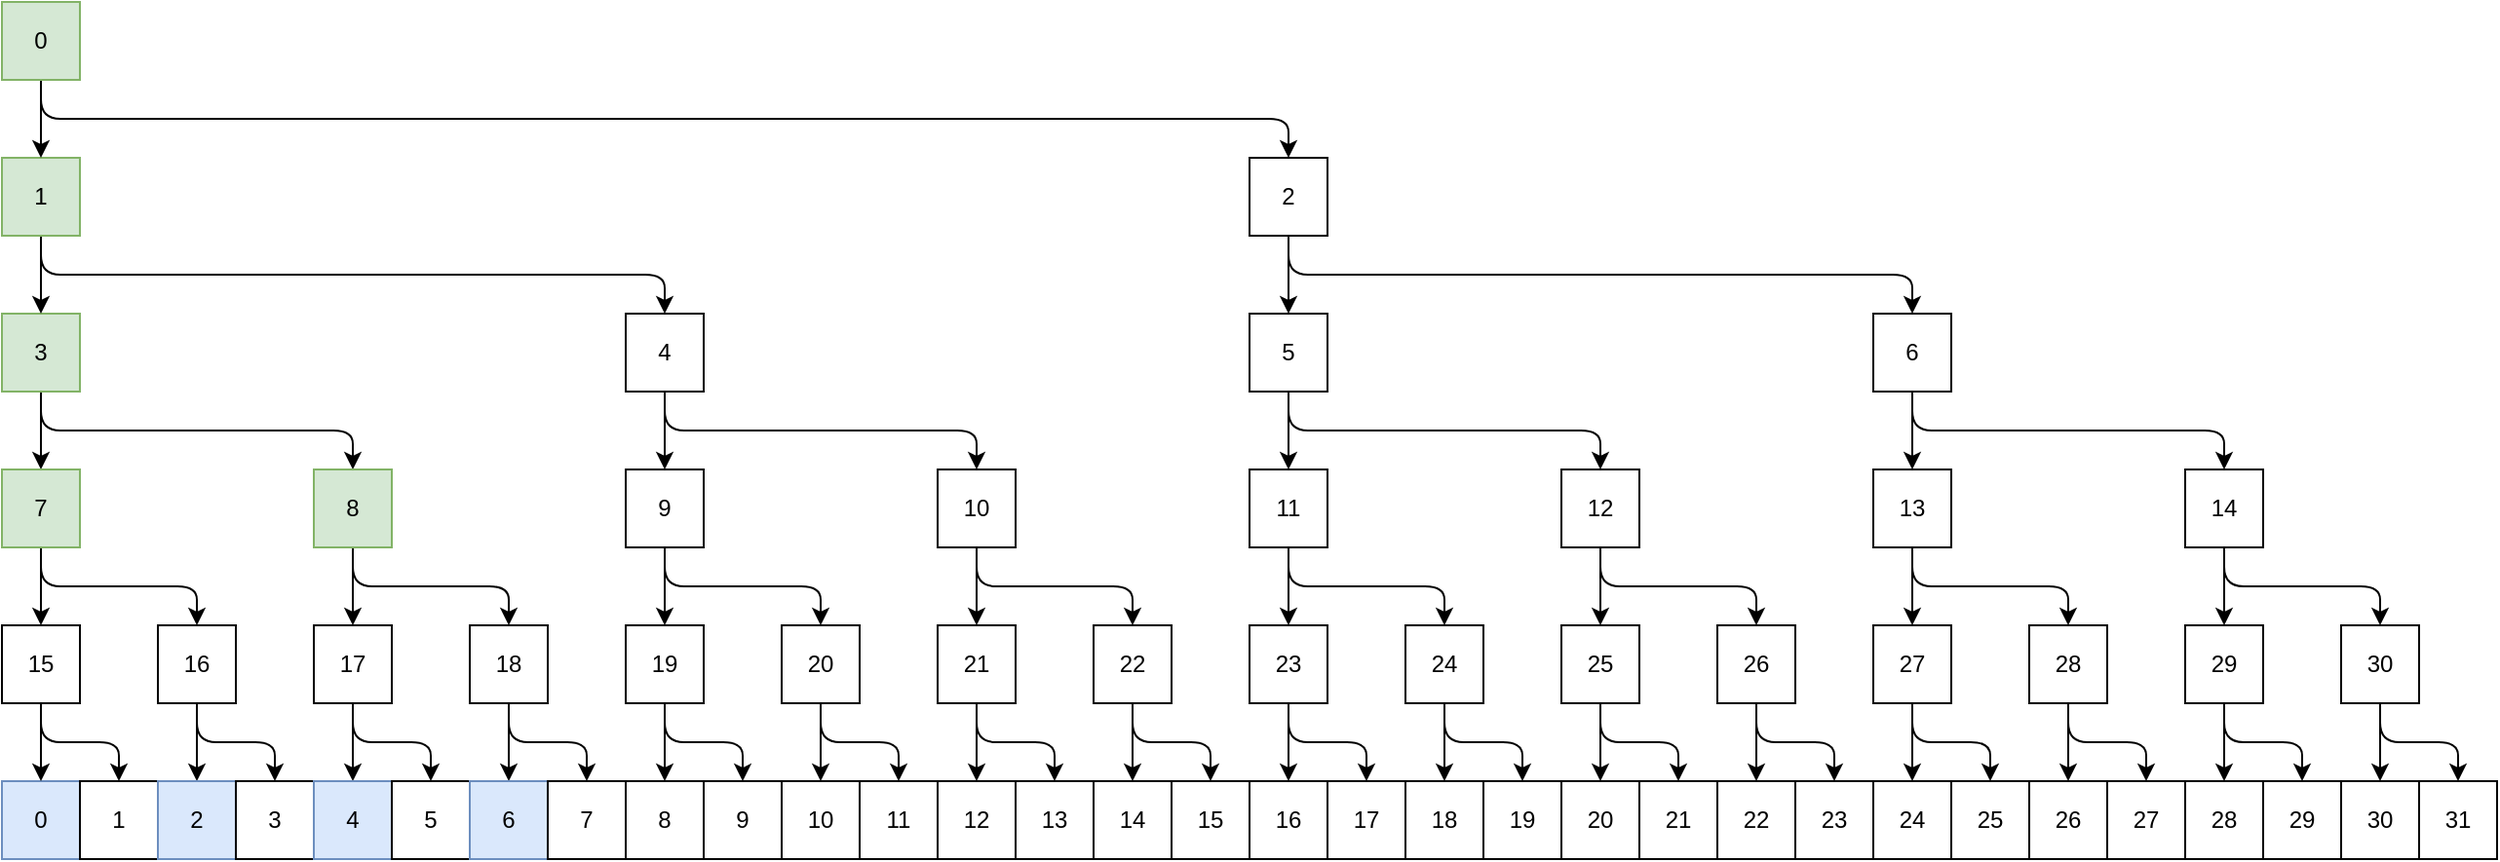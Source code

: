 <mxfile version="14.9.6" type="device"><diagram id="i6BC_aiBgGRACes2kszF" name="Sida-1"><mxGraphModel dx="1185" dy="1185" grid="1" gridSize="10" guides="1" tooltips="1" connect="1" arrows="1" fold="1" page="0" pageScale="1" pageWidth="827" pageHeight="1169" math="0" shadow="0"><root><mxCell id="0"/><mxCell id="1" parent="0"/><mxCell id="l6hgLv1oMtb8_21aFvmE-1" value="" style="rounded=0;whiteSpace=wrap;html=1;" vertex="1" parent="1"><mxGeometry x="360" y="280" width="40" height="40" as="geometry"/></mxCell><mxCell id="l6hgLv1oMtb8_21aFvmE-2" value="9" style="rounded=0;whiteSpace=wrap;html=1;" vertex="1" parent="1"><mxGeometry x="400" y="280" width="40" height="40" as="geometry"/></mxCell><mxCell id="l6hgLv1oMtb8_21aFvmE-3" value="10" style="rounded=0;whiteSpace=wrap;html=1;" vertex="1" parent="1"><mxGeometry x="440" y="280" width="40" height="40" as="geometry"/></mxCell><mxCell id="l6hgLv1oMtb8_21aFvmE-4" value="11" style="rounded=0;whiteSpace=wrap;html=1;" vertex="1" parent="1"><mxGeometry x="480" y="280" width="40" height="40" as="geometry"/></mxCell><mxCell id="l6hgLv1oMtb8_21aFvmE-5" value="12" style="rounded=0;whiteSpace=wrap;html=1;" vertex="1" parent="1"><mxGeometry x="520" y="280" width="40" height="40" as="geometry"/></mxCell><mxCell id="l6hgLv1oMtb8_21aFvmE-6" value="13" style="rounded=0;whiteSpace=wrap;html=1;" vertex="1" parent="1"><mxGeometry x="560" y="280" width="40" height="40" as="geometry"/></mxCell><mxCell id="l6hgLv1oMtb8_21aFvmE-7" value="14" style="rounded=0;whiteSpace=wrap;html=1;" vertex="1" parent="1"><mxGeometry x="600" y="280" width="40" height="40" as="geometry"/></mxCell><mxCell id="l6hgLv1oMtb8_21aFvmE-8" value="15" style="rounded=0;whiteSpace=wrap;html=1;" vertex="1" parent="1"><mxGeometry x="640" y="280" width="40" height="40" as="geometry"/></mxCell><mxCell id="l6hgLv1oMtb8_21aFvmE-26" style="edgeStyle=elbowEdgeStyle;rounded=1;orthogonalLoop=1;jettySize=auto;elbow=vertical;html=1;" edge="1" parent="1" source="l6hgLv1oMtb8_21aFvmE-9" target="l6hgLv1oMtb8_21aFvmE-10"><mxGeometry relative="1" as="geometry"/></mxCell><mxCell id="l6hgLv1oMtb8_21aFvmE-69" style="edgeStyle=elbowEdgeStyle;rounded=1;orthogonalLoop=1;jettySize=auto;elbow=vertical;html=1;" edge="1" parent="1" source="l6hgLv1oMtb8_21aFvmE-9" target="l6hgLv1oMtb8_21aFvmE-11"><mxGeometry relative="1" as="geometry"/></mxCell><mxCell id="l6hgLv1oMtb8_21aFvmE-9" value="4" style="rounded=0;whiteSpace=wrap;html=1;" vertex="1" parent="1"><mxGeometry x="360" y="40" width="40" height="40" as="geometry"/></mxCell><mxCell id="l6hgLv1oMtb8_21aFvmE-24" style="edgeStyle=elbowEdgeStyle;rounded=1;orthogonalLoop=1;jettySize=auto;elbow=vertical;html=1;" edge="1" parent="1" source="l6hgLv1oMtb8_21aFvmE-10" target="l6hgLv1oMtb8_21aFvmE-12"><mxGeometry relative="1" as="geometry"/></mxCell><mxCell id="l6hgLv1oMtb8_21aFvmE-25" style="edgeStyle=elbowEdgeStyle;rounded=1;orthogonalLoop=1;jettySize=auto;elbow=vertical;html=1;" edge="1" parent="1" source="l6hgLv1oMtb8_21aFvmE-10" target="l6hgLv1oMtb8_21aFvmE-13"><mxGeometry relative="1" as="geometry"/></mxCell><mxCell id="l6hgLv1oMtb8_21aFvmE-10" value="9" style="rounded=0;whiteSpace=wrap;html=1;" vertex="1" parent="1"><mxGeometry x="360" y="120" width="40" height="40" as="geometry"/></mxCell><mxCell id="l6hgLv1oMtb8_21aFvmE-20" style="edgeStyle=elbowEdgeStyle;rounded=1;orthogonalLoop=1;jettySize=auto;html=1;elbow=vertical;" edge="1" parent="1" source="l6hgLv1oMtb8_21aFvmE-11" target="l6hgLv1oMtb8_21aFvmE-14"><mxGeometry relative="1" as="geometry"/></mxCell><mxCell id="l6hgLv1oMtb8_21aFvmE-21" style="edgeStyle=elbowEdgeStyle;rounded=1;orthogonalLoop=1;jettySize=auto;html=1;elbow=vertical;" edge="1" parent="1" source="l6hgLv1oMtb8_21aFvmE-11" target="l6hgLv1oMtb8_21aFvmE-15"><mxGeometry relative="1" as="geometry"/></mxCell><mxCell id="l6hgLv1oMtb8_21aFvmE-11" value="10" style="rounded=0;whiteSpace=wrap;html=1;" vertex="1" parent="1"><mxGeometry x="520" y="120" width="40" height="40" as="geometry"/></mxCell><mxCell id="l6hgLv1oMtb8_21aFvmE-27" style="edgeStyle=elbowEdgeStyle;rounded=1;orthogonalLoop=1;jettySize=auto;elbow=vertical;html=1;" edge="1" parent="1" source="l6hgLv1oMtb8_21aFvmE-12" target="l6hgLv1oMtb8_21aFvmE-1"><mxGeometry relative="1" as="geometry"/></mxCell><mxCell id="l6hgLv1oMtb8_21aFvmE-28" style="edgeStyle=elbowEdgeStyle;rounded=1;orthogonalLoop=1;jettySize=auto;elbow=vertical;html=1;" edge="1" parent="1" source="l6hgLv1oMtb8_21aFvmE-12" target="l6hgLv1oMtb8_21aFvmE-2"><mxGeometry relative="1" as="geometry"/></mxCell><mxCell id="l6hgLv1oMtb8_21aFvmE-12" value="19" style="rounded=0;whiteSpace=wrap;html=1;" vertex="1" parent="1"><mxGeometry x="360" y="200" width="40" height="40" as="geometry"/></mxCell><mxCell id="l6hgLv1oMtb8_21aFvmE-22" style="edgeStyle=elbowEdgeStyle;rounded=1;orthogonalLoop=1;jettySize=auto;elbow=vertical;html=1;" edge="1" parent="1" source="l6hgLv1oMtb8_21aFvmE-13" target="l6hgLv1oMtb8_21aFvmE-3"><mxGeometry relative="1" as="geometry"/></mxCell><mxCell id="l6hgLv1oMtb8_21aFvmE-23" style="edgeStyle=elbowEdgeStyle;rounded=1;orthogonalLoop=1;jettySize=auto;elbow=vertical;html=1;" edge="1" parent="1" source="l6hgLv1oMtb8_21aFvmE-13" target="l6hgLv1oMtb8_21aFvmE-4"><mxGeometry relative="1" as="geometry"/></mxCell><mxCell id="l6hgLv1oMtb8_21aFvmE-13" value="20" style="rounded=0;whiteSpace=wrap;html=1;" vertex="1" parent="1"><mxGeometry x="440" y="200" width="40" height="40" as="geometry"/></mxCell><mxCell id="l6hgLv1oMtb8_21aFvmE-18" style="edgeStyle=elbowEdgeStyle;rounded=1;orthogonalLoop=1;jettySize=auto;html=1;elbow=vertical;" edge="1" parent="1" source="l6hgLv1oMtb8_21aFvmE-14" target="l6hgLv1oMtb8_21aFvmE-6"><mxGeometry relative="1" as="geometry"/></mxCell><mxCell id="l6hgLv1oMtb8_21aFvmE-19" style="edgeStyle=elbowEdgeStyle;rounded=1;orthogonalLoop=1;jettySize=auto;html=1;elbow=vertical;" edge="1" parent="1" source="l6hgLv1oMtb8_21aFvmE-14" target="l6hgLv1oMtb8_21aFvmE-5"><mxGeometry relative="1" as="geometry"/></mxCell><mxCell id="l6hgLv1oMtb8_21aFvmE-14" value="21" style="rounded=0;whiteSpace=wrap;html=1;" vertex="1" parent="1"><mxGeometry x="520" y="200" width="40" height="40" as="geometry"/></mxCell><mxCell id="l6hgLv1oMtb8_21aFvmE-16" style="edgeStyle=elbowEdgeStyle;rounded=1;orthogonalLoop=1;jettySize=auto;html=1;elbow=vertical;" edge="1" parent="1" source="l6hgLv1oMtb8_21aFvmE-15" target="l6hgLv1oMtb8_21aFvmE-7"><mxGeometry relative="1" as="geometry"/></mxCell><mxCell id="l6hgLv1oMtb8_21aFvmE-17" style="edgeStyle=elbowEdgeStyle;rounded=1;orthogonalLoop=1;jettySize=auto;html=1;elbow=vertical;" edge="1" parent="1" source="l6hgLv1oMtb8_21aFvmE-15" target="l6hgLv1oMtb8_21aFvmE-8"><mxGeometry relative="1" as="geometry"/></mxCell><mxCell id="l6hgLv1oMtb8_21aFvmE-15" value="22" style="rounded=0;whiteSpace=wrap;html=1;" vertex="1" parent="1"><mxGeometry x="600" y="200" width="40" height="40" as="geometry"/></mxCell><mxCell id="l6hgLv1oMtb8_21aFvmE-29" value="0" style="rounded=0;whiteSpace=wrap;html=1;fillColor=#dae8fc;strokeColor=#6c8ebf;" vertex="1" parent="1"><mxGeometry x="40" y="280" width="40" height="40" as="geometry"/></mxCell><mxCell id="l6hgLv1oMtb8_21aFvmE-30" value="" style="rounded=0;whiteSpace=wrap;html=1;" vertex="1" parent="1"><mxGeometry x="80" y="280" width="40" height="40" as="geometry"/></mxCell><mxCell id="l6hgLv1oMtb8_21aFvmE-31" value="" style="rounded=0;whiteSpace=wrap;html=1;" vertex="1" parent="1"><mxGeometry x="120" y="280" width="40" height="40" as="geometry"/></mxCell><mxCell id="l6hgLv1oMtb8_21aFvmE-32" value="" style="rounded=0;whiteSpace=wrap;html=1;" vertex="1" parent="1"><mxGeometry x="160" y="280" width="40" height="40" as="geometry"/></mxCell><mxCell id="l6hgLv1oMtb8_21aFvmE-33" value="" style="rounded=0;whiteSpace=wrap;html=1;" vertex="1" parent="1"><mxGeometry x="200" y="280" width="40" height="40" as="geometry"/></mxCell><mxCell id="l6hgLv1oMtb8_21aFvmE-34" value="" style="rounded=0;whiteSpace=wrap;html=1;" vertex="1" parent="1"><mxGeometry x="240" y="280" width="40" height="40" as="geometry"/></mxCell><mxCell id="l6hgLv1oMtb8_21aFvmE-35" value="" style="rounded=0;whiteSpace=wrap;html=1;" vertex="1" parent="1"><mxGeometry x="280" y="280" width="40" height="40" as="geometry"/></mxCell><mxCell id="l6hgLv1oMtb8_21aFvmE-36" value="" style="rounded=0;whiteSpace=wrap;html=1;" vertex="1" parent="1"><mxGeometry x="320" y="280" width="40" height="40" as="geometry"/></mxCell><mxCell id="l6hgLv1oMtb8_21aFvmE-37" style="edgeStyle=elbowEdgeStyle;rounded=1;orthogonalLoop=1;jettySize=auto;elbow=vertical;html=1;" edge="1" source="l6hgLv1oMtb8_21aFvmE-38" target="l6hgLv1oMtb8_21aFvmE-41" parent="1"><mxGeometry relative="1" as="geometry"/></mxCell><mxCell id="l6hgLv1oMtb8_21aFvmE-68" style="edgeStyle=elbowEdgeStyle;rounded=1;orthogonalLoop=1;jettySize=auto;elbow=vertical;html=1;" edge="1" parent="1" source="l6hgLv1oMtb8_21aFvmE-38" target="l6hgLv1oMtb8_21aFvmE-44"><mxGeometry relative="1" as="geometry"/></mxCell><mxCell id="l6hgLv1oMtb8_21aFvmE-38" value="3" style="rounded=0;whiteSpace=wrap;html=1;fillColor=#d5e8d4;strokeColor=#82b366;" vertex="1" parent="1"><mxGeometry x="40" y="40" width="40" height="40" as="geometry"/></mxCell><mxCell id="l6hgLv1oMtb8_21aFvmE-39" style="edgeStyle=elbowEdgeStyle;rounded=1;orthogonalLoop=1;jettySize=auto;elbow=vertical;html=1;" edge="1" source="l6hgLv1oMtb8_21aFvmE-41" target="l6hgLv1oMtb8_21aFvmE-47" parent="1"><mxGeometry relative="1" as="geometry"/></mxCell><mxCell id="l6hgLv1oMtb8_21aFvmE-40" style="edgeStyle=elbowEdgeStyle;rounded=1;orthogonalLoop=1;jettySize=auto;elbow=vertical;html=1;" edge="1" source="l6hgLv1oMtb8_21aFvmE-41" target="l6hgLv1oMtb8_21aFvmE-50" parent="1"><mxGeometry relative="1" as="geometry"/></mxCell><mxCell id="l6hgLv1oMtb8_21aFvmE-41" value="7" style="rounded=0;whiteSpace=wrap;html=1;fillColor=#d5e8d4;strokeColor=#82b366;" vertex="1" parent="1"><mxGeometry x="40" y="120" width="40" height="40" as="geometry"/></mxCell><mxCell id="l6hgLv1oMtb8_21aFvmE-42" style="edgeStyle=elbowEdgeStyle;rounded=1;orthogonalLoop=1;jettySize=auto;html=1;elbow=vertical;" edge="1" source="l6hgLv1oMtb8_21aFvmE-44" target="l6hgLv1oMtb8_21aFvmE-53" parent="1"><mxGeometry relative="1" as="geometry"/></mxCell><mxCell id="l6hgLv1oMtb8_21aFvmE-43" style="edgeStyle=elbowEdgeStyle;rounded=1;orthogonalLoop=1;jettySize=auto;html=1;elbow=vertical;" edge="1" source="l6hgLv1oMtb8_21aFvmE-44" target="l6hgLv1oMtb8_21aFvmE-56" parent="1"><mxGeometry relative="1" as="geometry"/></mxCell><mxCell id="l6hgLv1oMtb8_21aFvmE-44" value="8" style="rounded=0;whiteSpace=wrap;html=1;fillColor=#d5e8d4;strokeColor=#82b366;" vertex="1" parent="1"><mxGeometry x="200" y="120" width="40" height="40" as="geometry"/></mxCell><mxCell id="l6hgLv1oMtb8_21aFvmE-45" style="edgeStyle=elbowEdgeStyle;rounded=1;orthogonalLoop=1;jettySize=auto;elbow=vertical;html=1;" edge="1" source="l6hgLv1oMtb8_21aFvmE-47" target="l6hgLv1oMtb8_21aFvmE-29" parent="1"><mxGeometry relative="1" as="geometry"/></mxCell><mxCell id="l6hgLv1oMtb8_21aFvmE-46" style="edgeStyle=elbowEdgeStyle;rounded=1;orthogonalLoop=1;jettySize=auto;elbow=vertical;html=1;" edge="1" source="l6hgLv1oMtb8_21aFvmE-47" target="l6hgLv1oMtb8_21aFvmE-30" parent="1"><mxGeometry relative="1" as="geometry"/></mxCell><mxCell id="l6hgLv1oMtb8_21aFvmE-47" value="15" style="rounded=0;whiteSpace=wrap;html=1;" vertex="1" parent="1"><mxGeometry x="40" y="200" width="40" height="40" as="geometry"/></mxCell><mxCell id="l6hgLv1oMtb8_21aFvmE-48" style="edgeStyle=elbowEdgeStyle;rounded=1;orthogonalLoop=1;jettySize=auto;elbow=vertical;html=1;" edge="1" source="l6hgLv1oMtb8_21aFvmE-50" target="l6hgLv1oMtb8_21aFvmE-31" parent="1"><mxGeometry relative="1" as="geometry"/></mxCell><mxCell id="l6hgLv1oMtb8_21aFvmE-49" style="edgeStyle=elbowEdgeStyle;rounded=1;orthogonalLoop=1;jettySize=auto;elbow=vertical;html=1;" edge="1" source="l6hgLv1oMtb8_21aFvmE-50" target="l6hgLv1oMtb8_21aFvmE-32" parent="1"><mxGeometry relative="1" as="geometry"/></mxCell><mxCell id="l6hgLv1oMtb8_21aFvmE-50" value="16" style="rounded=0;whiteSpace=wrap;html=1;" vertex="1" parent="1"><mxGeometry x="120" y="200" width="40" height="40" as="geometry"/></mxCell><mxCell id="l6hgLv1oMtb8_21aFvmE-51" style="edgeStyle=elbowEdgeStyle;rounded=1;orthogonalLoop=1;jettySize=auto;html=1;elbow=vertical;" edge="1" source="l6hgLv1oMtb8_21aFvmE-53" target="l6hgLv1oMtb8_21aFvmE-34" parent="1"><mxGeometry relative="1" as="geometry"/></mxCell><mxCell id="l6hgLv1oMtb8_21aFvmE-52" style="edgeStyle=elbowEdgeStyle;rounded=1;orthogonalLoop=1;jettySize=auto;html=1;elbow=vertical;" edge="1" source="l6hgLv1oMtb8_21aFvmE-53" target="l6hgLv1oMtb8_21aFvmE-33" parent="1"><mxGeometry relative="1" as="geometry"/></mxCell><mxCell id="l6hgLv1oMtb8_21aFvmE-53" value="17" style="rounded=0;whiteSpace=wrap;html=1;" vertex="1" parent="1"><mxGeometry x="200" y="200" width="40" height="40" as="geometry"/></mxCell><mxCell id="l6hgLv1oMtb8_21aFvmE-54" style="edgeStyle=elbowEdgeStyle;rounded=1;orthogonalLoop=1;jettySize=auto;html=1;elbow=vertical;" edge="1" source="l6hgLv1oMtb8_21aFvmE-56" target="l6hgLv1oMtb8_21aFvmE-35" parent="1"><mxGeometry relative="1" as="geometry"/></mxCell><mxCell id="l6hgLv1oMtb8_21aFvmE-55" style="edgeStyle=elbowEdgeStyle;rounded=1;orthogonalLoop=1;jettySize=auto;html=1;elbow=vertical;" edge="1" source="l6hgLv1oMtb8_21aFvmE-56" target="l6hgLv1oMtb8_21aFvmE-36" parent="1"><mxGeometry relative="1" as="geometry"/></mxCell><mxCell id="l6hgLv1oMtb8_21aFvmE-56" value="18" style="rounded=0;whiteSpace=wrap;html=1;" vertex="1" parent="1"><mxGeometry x="280" y="200" width="40" height="40" as="geometry"/></mxCell><mxCell id="l6hgLv1oMtb8_21aFvmE-58" style="edgeStyle=elbowEdgeStyle;rounded=1;orthogonalLoop=1;jettySize=auto;elbow=vertical;html=1;" edge="1" parent="1" source="l6hgLv1oMtb8_21aFvmE-57" target="l6hgLv1oMtb8_21aFvmE-9"><mxGeometry relative="1" as="geometry"/></mxCell><mxCell id="l6hgLv1oMtb8_21aFvmE-59" style="edgeStyle=elbowEdgeStyle;rounded=1;orthogonalLoop=1;jettySize=auto;elbow=vertical;html=1;" edge="1" parent="1" source="l6hgLv1oMtb8_21aFvmE-57" target="l6hgLv1oMtb8_21aFvmE-38"><mxGeometry relative="1" as="geometry"/></mxCell><mxCell id="l6hgLv1oMtb8_21aFvmE-57" value="1" style="rounded=0;whiteSpace=wrap;html=1;fillColor=#d5e8d4;strokeColor=#82b366;" vertex="1" parent="1"><mxGeometry x="40" y="-40" width="40" height="40" as="geometry"/></mxCell><mxCell id="l6hgLv1oMtb8_21aFvmE-60" value="1" style="rounded=0;whiteSpace=wrap;html=1;" vertex="1" parent="1"><mxGeometry x="80" y="280" width="40" height="40" as="geometry"/></mxCell><mxCell id="l6hgLv1oMtb8_21aFvmE-61" value="2" style="rounded=0;whiteSpace=wrap;html=1;fillColor=#dae8fc;strokeColor=#6c8ebf;" vertex="1" parent="1"><mxGeometry x="120" y="280" width="40" height="40" as="geometry"/></mxCell><mxCell id="l6hgLv1oMtb8_21aFvmE-62" value="3" style="rounded=0;whiteSpace=wrap;html=1;" vertex="1" parent="1"><mxGeometry x="160" y="280" width="40" height="40" as="geometry"/></mxCell><mxCell id="l6hgLv1oMtb8_21aFvmE-63" value="4" style="rounded=0;whiteSpace=wrap;html=1;fillColor=#dae8fc;strokeColor=#6c8ebf;" vertex="1" parent="1"><mxGeometry x="200" y="280" width="40" height="40" as="geometry"/></mxCell><mxCell id="l6hgLv1oMtb8_21aFvmE-64" value="5" style="rounded=0;whiteSpace=wrap;html=1;" vertex="1" parent="1"><mxGeometry x="240" y="280" width="40" height="40" as="geometry"/></mxCell><mxCell id="l6hgLv1oMtb8_21aFvmE-65" value="6" style="rounded=0;whiteSpace=wrap;html=1;fillColor=#dae8fc;strokeColor=#6c8ebf;" vertex="1" parent="1"><mxGeometry x="280" y="280" width="40" height="40" as="geometry"/></mxCell><mxCell id="l6hgLv1oMtb8_21aFvmE-66" value="7" style="rounded=0;whiteSpace=wrap;html=1;" vertex="1" parent="1"><mxGeometry x="320" y="280" width="40" height="40" as="geometry"/></mxCell><mxCell id="l6hgLv1oMtb8_21aFvmE-67" value="8" style="rounded=0;whiteSpace=wrap;html=1;" vertex="1" parent="1"><mxGeometry x="360" y="280" width="40" height="40" as="geometry"/></mxCell><mxCell id="l6hgLv1oMtb8_21aFvmE-70" value="" style="rounded=0;whiteSpace=wrap;html=1;" vertex="1" parent="1"><mxGeometry x="1000" y="280" width="40" height="40" as="geometry"/></mxCell><mxCell id="l6hgLv1oMtb8_21aFvmE-71" value="25" style="rounded=0;whiteSpace=wrap;html=1;" vertex="1" parent="1"><mxGeometry x="1040" y="280" width="40" height="40" as="geometry"/></mxCell><mxCell id="l6hgLv1oMtb8_21aFvmE-72" value="26" style="rounded=0;whiteSpace=wrap;html=1;" vertex="1" parent="1"><mxGeometry x="1080" y="280" width="40" height="40" as="geometry"/></mxCell><mxCell id="l6hgLv1oMtb8_21aFvmE-73" value="27" style="rounded=0;whiteSpace=wrap;html=1;" vertex="1" parent="1"><mxGeometry x="1120" y="280" width="40" height="40" as="geometry"/></mxCell><mxCell id="l6hgLv1oMtb8_21aFvmE-74" value="28" style="rounded=0;whiteSpace=wrap;html=1;" vertex="1" parent="1"><mxGeometry x="1160" y="280" width="40" height="40" as="geometry"/></mxCell><mxCell id="l6hgLv1oMtb8_21aFvmE-75" value="29" style="rounded=0;whiteSpace=wrap;html=1;" vertex="1" parent="1"><mxGeometry x="1200" y="280" width="40" height="40" as="geometry"/></mxCell><mxCell id="l6hgLv1oMtb8_21aFvmE-76" value="30" style="rounded=0;whiteSpace=wrap;html=1;" vertex="1" parent="1"><mxGeometry x="1240" y="280" width="40" height="40" as="geometry"/></mxCell><mxCell id="l6hgLv1oMtb8_21aFvmE-77" value="31" style="rounded=0;whiteSpace=wrap;html=1;" vertex="1" parent="1"><mxGeometry x="1280" y="280" width="40" height="40" as="geometry"/></mxCell><mxCell id="l6hgLv1oMtb8_21aFvmE-78" style="edgeStyle=elbowEdgeStyle;rounded=1;orthogonalLoop=1;jettySize=auto;elbow=vertical;html=1;" edge="1" source="l6hgLv1oMtb8_21aFvmE-80" target="l6hgLv1oMtb8_21aFvmE-83" parent="1"><mxGeometry relative="1" as="geometry"/></mxCell><mxCell id="l6hgLv1oMtb8_21aFvmE-79" style="edgeStyle=elbowEdgeStyle;rounded=1;orthogonalLoop=1;jettySize=auto;elbow=vertical;html=1;" edge="1" source="l6hgLv1oMtb8_21aFvmE-80" target="l6hgLv1oMtb8_21aFvmE-86" parent="1"><mxGeometry relative="1" as="geometry"/></mxCell><mxCell id="l6hgLv1oMtb8_21aFvmE-80" value="6" style="rounded=0;whiteSpace=wrap;html=1;" vertex="1" parent="1"><mxGeometry x="1000" y="40" width="40" height="40" as="geometry"/></mxCell><mxCell id="l6hgLv1oMtb8_21aFvmE-81" style="edgeStyle=elbowEdgeStyle;rounded=1;orthogonalLoop=1;jettySize=auto;elbow=vertical;html=1;" edge="1" source="l6hgLv1oMtb8_21aFvmE-83" target="l6hgLv1oMtb8_21aFvmE-89" parent="1"><mxGeometry relative="1" as="geometry"/></mxCell><mxCell id="l6hgLv1oMtb8_21aFvmE-82" style="edgeStyle=elbowEdgeStyle;rounded=1;orthogonalLoop=1;jettySize=auto;elbow=vertical;html=1;" edge="1" source="l6hgLv1oMtb8_21aFvmE-83" target="l6hgLv1oMtb8_21aFvmE-92" parent="1"><mxGeometry relative="1" as="geometry"/></mxCell><mxCell id="l6hgLv1oMtb8_21aFvmE-83" value="13" style="rounded=0;whiteSpace=wrap;html=1;" vertex="1" parent="1"><mxGeometry x="1000" y="120" width="40" height="40" as="geometry"/></mxCell><mxCell id="l6hgLv1oMtb8_21aFvmE-84" style="edgeStyle=elbowEdgeStyle;rounded=1;orthogonalLoop=1;jettySize=auto;html=1;elbow=vertical;" edge="1" source="l6hgLv1oMtb8_21aFvmE-86" target="l6hgLv1oMtb8_21aFvmE-95" parent="1"><mxGeometry relative="1" as="geometry"/></mxCell><mxCell id="l6hgLv1oMtb8_21aFvmE-85" style="edgeStyle=elbowEdgeStyle;rounded=1;orthogonalLoop=1;jettySize=auto;html=1;elbow=vertical;" edge="1" source="l6hgLv1oMtb8_21aFvmE-86" target="l6hgLv1oMtb8_21aFvmE-98" parent="1"><mxGeometry relative="1" as="geometry"/></mxCell><mxCell id="l6hgLv1oMtb8_21aFvmE-86" value="14" style="rounded=0;whiteSpace=wrap;html=1;" vertex="1" parent="1"><mxGeometry x="1160" y="120" width="40" height="40" as="geometry"/></mxCell><mxCell id="l6hgLv1oMtb8_21aFvmE-87" style="edgeStyle=elbowEdgeStyle;rounded=1;orthogonalLoop=1;jettySize=auto;elbow=vertical;html=1;" edge="1" source="l6hgLv1oMtb8_21aFvmE-89" target="l6hgLv1oMtb8_21aFvmE-70" parent="1"><mxGeometry relative="1" as="geometry"/></mxCell><mxCell id="l6hgLv1oMtb8_21aFvmE-88" style="edgeStyle=elbowEdgeStyle;rounded=1;orthogonalLoop=1;jettySize=auto;elbow=vertical;html=1;" edge="1" source="l6hgLv1oMtb8_21aFvmE-89" target="l6hgLv1oMtb8_21aFvmE-71" parent="1"><mxGeometry relative="1" as="geometry"/></mxCell><mxCell id="l6hgLv1oMtb8_21aFvmE-89" value="27" style="rounded=0;whiteSpace=wrap;html=1;" vertex="1" parent="1"><mxGeometry x="1000" y="200" width="40" height="40" as="geometry"/></mxCell><mxCell id="l6hgLv1oMtb8_21aFvmE-90" style="edgeStyle=elbowEdgeStyle;rounded=1;orthogonalLoop=1;jettySize=auto;elbow=vertical;html=1;" edge="1" source="l6hgLv1oMtb8_21aFvmE-92" target="l6hgLv1oMtb8_21aFvmE-72" parent="1"><mxGeometry relative="1" as="geometry"/></mxCell><mxCell id="l6hgLv1oMtb8_21aFvmE-91" style="edgeStyle=elbowEdgeStyle;rounded=1;orthogonalLoop=1;jettySize=auto;elbow=vertical;html=1;" edge="1" source="l6hgLv1oMtb8_21aFvmE-92" target="l6hgLv1oMtb8_21aFvmE-73" parent="1"><mxGeometry relative="1" as="geometry"/></mxCell><mxCell id="l6hgLv1oMtb8_21aFvmE-92" value="28" style="rounded=0;whiteSpace=wrap;html=1;" vertex="1" parent="1"><mxGeometry x="1080" y="200" width="40" height="40" as="geometry"/></mxCell><mxCell id="l6hgLv1oMtb8_21aFvmE-93" style="edgeStyle=elbowEdgeStyle;rounded=1;orthogonalLoop=1;jettySize=auto;html=1;elbow=vertical;" edge="1" source="l6hgLv1oMtb8_21aFvmE-95" target="l6hgLv1oMtb8_21aFvmE-75" parent="1"><mxGeometry relative="1" as="geometry"/></mxCell><mxCell id="l6hgLv1oMtb8_21aFvmE-94" style="edgeStyle=elbowEdgeStyle;rounded=1;orthogonalLoop=1;jettySize=auto;html=1;elbow=vertical;" edge="1" source="l6hgLv1oMtb8_21aFvmE-95" target="l6hgLv1oMtb8_21aFvmE-74" parent="1"><mxGeometry relative="1" as="geometry"/></mxCell><mxCell id="l6hgLv1oMtb8_21aFvmE-95" value="29" style="rounded=0;whiteSpace=wrap;html=1;" vertex="1" parent="1"><mxGeometry x="1160" y="200" width="40" height="40" as="geometry"/></mxCell><mxCell id="l6hgLv1oMtb8_21aFvmE-96" style="edgeStyle=elbowEdgeStyle;rounded=1;orthogonalLoop=1;jettySize=auto;html=1;elbow=vertical;" edge="1" source="l6hgLv1oMtb8_21aFvmE-98" target="l6hgLv1oMtb8_21aFvmE-76" parent="1"><mxGeometry relative="1" as="geometry"/></mxCell><mxCell id="l6hgLv1oMtb8_21aFvmE-97" style="edgeStyle=elbowEdgeStyle;rounded=1;orthogonalLoop=1;jettySize=auto;html=1;elbow=vertical;" edge="1" source="l6hgLv1oMtb8_21aFvmE-98" target="l6hgLv1oMtb8_21aFvmE-77" parent="1"><mxGeometry relative="1" as="geometry"/></mxCell><mxCell id="l6hgLv1oMtb8_21aFvmE-98" value="30" style="rounded=0;whiteSpace=wrap;html=1;" vertex="1" parent="1"><mxGeometry x="1240" y="200" width="40" height="40" as="geometry"/></mxCell><mxCell id="l6hgLv1oMtb8_21aFvmE-99" value="16" style="rounded=0;whiteSpace=wrap;html=1;" vertex="1" parent="1"><mxGeometry x="680" y="280" width="40" height="40" as="geometry"/></mxCell><mxCell id="l6hgLv1oMtb8_21aFvmE-100" value="" style="rounded=0;whiteSpace=wrap;html=1;" vertex="1" parent="1"><mxGeometry x="720" y="280" width="40" height="40" as="geometry"/></mxCell><mxCell id="l6hgLv1oMtb8_21aFvmE-101" value="" style="rounded=0;whiteSpace=wrap;html=1;" vertex="1" parent="1"><mxGeometry x="760" y="280" width="40" height="40" as="geometry"/></mxCell><mxCell id="l6hgLv1oMtb8_21aFvmE-102" value="" style="rounded=0;whiteSpace=wrap;html=1;" vertex="1" parent="1"><mxGeometry x="800" y="280" width="40" height="40" as="geometry"/></mxCell><mxCell id="l6hgLv1oMtb8_21aFvmE-103" value="" style="rounded=0;whiteSpace=wrap;html=1;" vertex="1" parent="1"><mxGeometry x="840" y="280" width="40" height="40" as="geometry"/></mxCell><mxCell id="l6hgLv1oMtb8_21aFvmE-104" value="" style="rounded=0;whiteSpace=wrap;html=1;" vertex="1" parent="1"><mxGeometry x="880" y="280" width="40" height="40" as="geometry"/></mxCell><mxCell id="l6hgLv1oMtb8_21aFvmE-105" value="" style="rounded=0;whiteSpace=wrap;html=1;" vertex="1" parent="1"><mxGeometry x="920" y="280" width="40" height="40" as="geometry"/></mxCell><mxCell id="l6hgLv1oMtb8_21aFvmE-106" value="" style="rounded=0;whiteSpace=wrap;html=1;" vertex="1" parent="1"><mxGeometry x="960" y="280" width="40" height="40" as="geometry"/></mxCell><mxCell id="l6hgLv1oMtb8_21aFvmE-107" style="edgeStyle=elbowEdgeStyle;rounded=1;orthogonalLoop=1;jettySize=auto;elbow=vertical;html=1;" edge="1" source="l6hgLv1oMtb8_21aFvmE-109" target="l6hgLv1oMtb8_21aFvmE-112" parent="1"><mxGeometry relative="1" as="geometry"/></mxCell><mxCell id="l6hgLv1oMtb8_21aFvmE-108" style="edgeStyle=elbowEdgeStyle;rounded=1;orthogonalLoop=1;jettySize=auto;elbow=vertical;html=1;" edge="1" source="l6hgLv1oMtb8_21aFvmE-109" target="l6hgLv1oMtb8_21aFvmE-115" parent="1"><mxGeometry relative="1" as="geometry"/></mxCell><mxCell id="l6hgLv1oMtb8_21aFvmE-109" value="5" style="rounded=0;whiteSpace=wrap;html=1;" vertex="1" parent="1"><mxGeometry x="680" y="40" width="40" height="40" as="geometry"/></mxCell><mxCell id="l6hgLv1oMtb8_21aFvmE-110" style="edgeStyle=elbowEdgeStyle;rounded=1;orthogonalLoop=1;jettySize=auto;elbow=vertical;html=1;" edge="1" source="l6hgLv1oMtb8_21aFvmE-112" target="l6hgLv1oMtb8_21aFvmE-118" parent="1"><mxGeometry relative="1" as="geometry"/></mxCell><mxCell id="l6hgLv1oMtb8_21aFvmE-111" style="edgeStyle=elbowEdgeStyle;rounded=1;orthogonalLoop=1;jettySize=auto;elbow=vertical;html=1;" edge="1" source="l6hgLv1oMtb8_21aFvmE-112" target="l6hgLv1oMtb8_21aFvmE-121" parent="1"><mxGeometry relative="1" as="geometry"/></mxCell><mxCell id="l6hgLv1oMtb8_21aFvmE-112" value="11" style="rounded=0;whiteSpace=wrap;html=1;" vertex="1" parent="1"><mxGeometry x="680" y="120" width="40" height="40" as="geometry"/></mxCell><mxCell id="l6hgLv1oMtb8_21aFvmE-113" style="edgeStyle=elbowEdgeStyle;rounded=1;orthogonalLoop=1;jettySize=auto;html=1;elbow=vertical;" edge="1" source="l6hgLv1oMtb8_21aFvmE-115" target="l6hgLv1oMtb8_21aFvmE-124" parent="1"><mxGeometry relative="1" as="geometry"/></mxCell><mxCell id="l6hgLv1oMtb8_21aFvmE-114" style="edgeStyle=elbowEdgeStyle;rounded=1;orthogonalLoop=1;jettySize=auto;html=1;elbow=vertical;" edge="1" source="l6hgLv1oMtb8_21aFvmE-115" target="l6hgLv1oMtb8_21aFvmE-127" parent="1"><mxGeometry relative="1" as="geometry"/></mxCell><mxCell id="l6hgLv1oMtb8_21aFvmE-115" value="12" style="rounded=0;whiteSpace=wrap;html=1;" vertex="1" parent="1"><mxGeometry x="840" y="120" width="40" height="40" as="geometry"/></mxCell><mxCell id="l6hgLv1oMtb8_21aFvmE-116" style="edgeStyle=elbowEdgeStyle;rounded=1;orthogonalLoop=1;jettySize=auto;elbow=vertical;html=1;" edge="1" source="l6hgLv1oMtb8_21aFvmE-118" target="l6hgLv1oMtb8_21aFvmE-99" parent="1"><mxGeometry relative="1" as="geometry"/></mxCell><mxCell id="l6hgLv1oMtb8_21aFvmE-117" style="edgeStyle=elbowEdgeStyle;rounded=1;orthogonalLoop=1;jettySize=auto;elbow=vertical;html=1;" edge="1" source="l6hgLv1oMtb8_21aFvmE-118" target="l6hgLv1oMtb8_21aFvmE-100" parent="1"><mxGeometry relative="1" as="geometry"/></mxCell><mxCell id="l6hgLv1oMtb8_21aFvmE-118" value="23" style="rounded=0;whiteSpace=wrap;html=1;" vertex="1" parent="1"><mxGeometry x="680" y="200" width="40" height="40" as="geometry"/></mxCell><mxCell id="l6hgLv1oMtb8_21aFvmE-119" style="edgeStyle=elbowEdgeStyle;rounded=1;orthogonalLoop=1;jettySize=auto;elbow=vertical;html=1;" edge="1" source="l6hgLv1oMtb8_21aFvmE-121" target="l6hgLv1oMtb8_21aFvmE-101" parent="1"><mxGeometry relative="1" as="geometry"/></mxCell><mxCell id="l6hgLv1oMtb8_21aFvmE-120" style="edgeStyle=elbowEdgeStyle;rounded=1;orthogonalLoop=1;jettySize=auto;elbow=vertical;html=1;" edge="1" source="l6hgLv1oMtb8_21aFvmE-121" target="l6hgLv1oMtb8_21aFvmE-102" parent="1"><mxGeometry relative="1" as="geometry"/></mxCell><mxCell id="l6hgLv1oMtb8_21aFvmE-121" value="24" style="rounded=0;whiteSpace=wrap;html=1;" vertex="1" parent="1"><mxGeometry x="760" y="200" width="40" height="40" as="geometry"/></mxCell><mxCell id="l6hgLv1oMtb8_21aFvmE-122" style="edgeStyle=elbowEdgeStyle;rounded=1;orthogonalLoop=1;jettySize=auto;html=1;elbow=vertical;" edge="1" source="l6hgLv1oMtb8_21aFvmE-124" target="l6hgLv1oMtb8_21aFvmE-104" parent="1"><mxGeometry relative="1" as="geometry"/></mxCell><mxCell id="l6hgLv1oMtb8_21aFvmE-123" style="edgeStyle=elbowEdgeStyle;rounded=1;orthogonalLoop=1;jettySize=auto;html=1;elbow=vertical;" edge="1" source="l6hgLv1oMtb8_21aFvmE-124" target="l6hgLv1oMtb8_21aFvmE-103" parent="1"><mxGeometry relative="1" as="geometry"/></mxCell><mxCell id="l6hgLv1oMtb8_21aFvmE-124" value="25" style="rounded=0;whiteSpace=wrap;html=1;" vertex="1" parent="1"><mxGeometry x="840" y="200" width="40" height="40" as="geometry"/></mxCell><mxCell id="l6hgLv1oMtb8_21aFvmE-125" style="edgeStyle=elbowEdgeStyle;rounded=1;orthogonalLoop=1;jettySize=auto;html=1;elbow=vertical;" edge="1" source="l6hgLv1oMtb8_21aFvmE-127" target="l6hgLv1oMtb8_21aFvmE-105" parent="1"><mxGeometry relative="1" as="geometry"/></mxCell><mxCell id="l6hgLv1oMtb8_21aFvmE-126" style="edgeStyle=elbowEdgeStyle;rounded=1;orthogonalLoop=1;jettySize=auto;html=1;elbow=vertical;" edge="1" source="l6hgLv1oMtb8_21aFvmE-127" target="l6hgLv1oMtb8_21aFvmE-106" parent="1"><mxGeometry relative="1" as="geometry"/></mxCell><mxCell id="l6hgLv1oMtb8_21aFvmE-127" value="26" style="rounded=0;whiteSpace=wrap;html=1;" vertex="1" parent="1"><mxGeometry x="920" y="200" width="40" height="40" as="geometry"/></mxCell><mxCell id="l6hgLv1oMtb8_21aFvmE-128" style="edgeStyle=elbowEdgeStyle;rounded=1;orthogonalLoop=1;jettySize=auto;elbow=vertical;html=1;" edge="1" source="l6hgLv1oMtb8_21aFvmE-130" target="l6hgLv1oMtb8_21aFvmE-80" parent="1"><mxGeometry relative="1" as="geometry"/></mxCell><mxCell id="l6hgLv1oMtb8_21aFvmE-129" style="edgeStyle=elbowEdgeStyle;rounded=1;orthogonalLoop=1;jettySize=auto;elbow=vertical;html=1;" edge="1" source="l6hgLv1oMtb8_21aFvmE-130" target="l6hgLv1oMtb8_21aFvmE-109" parent="1"><mxGeometry relative="1" as="geometry"/></mxCell><mxCell id="l6hgLv1oMtb8_21aFvmE-130" value="2" style="rounded=0;whiteSpace=wrap;html=1;" vertex="1" parent="1"><mxGeometry x="680" y="-40" width="40" height="40" as="geometry"/></mxCell><mxCell id="l6hgLv1oMtb8_21aFvmE-131" value="17" style="rounded=0;whiteSpace=wrap;html=1;" vertex="1" parent="1"><mxGeometry x="720" y="280" width="40" height="40" as="geometry"/></mxCell><mxCell id="l6hgLv1oMtb8_21aFvmE-132" value="18" style="rounded=0;whiteSpace=wrap;html=1;" vertex="1" parent="1"><mxGeometry x="760" y="280" width="40" height="40" as="geometry"/></mxCell><mxCell id="l6hgLv1oMtb8_21aFvmE-133" value="19" style="rounded=0;whiteSpace=wrap;html=1;" vertex="1" parent="1"><mxGeometry x="800" y="280" width="40" height="40" as="geometry"/></mxCell><mxCell id="l6hgLv1oMtb8_21aFvmE-134" value="20" style="rounded=0;whiteSpace=wrap;html=1;" vertex="1" parent="1"><mxGeometry x="840" y="280" width="40" height="40" as="geometry"/></mxCell><mxCell id="l6hgLv1oMtb8_21aFvmE-135" value="21" style="rounded=0;whiteSpace=wrap;html=1;" vertex="1" parent="1"><mxGeometry x="880" y="280" width="40" height="40" as="geometry"/></mxCell><mxCell id="l6hgLv1oMtb8_21aFvmE-136" value="22" style="rounded=0;whiteSpace=wrap;html=1;" vertex="1" parent="1"><mxGeometry x="920" y="280" width="40" height="40" as="geometry"/></mxCell><mxCell id="l6hgLv1oMtb8_21aFvmE-137" value="23" style="rounded=0;whiteSpace=wrap;html=1;" vertex="1" parent="1"><mxGeometry x="960" y="280" width="40" height="40" as="geometry"/></mxCell><mxCell id="l6hgLv1oMtb8_21aFvmE-138" value="24" style="rounded=0;whiteSpace=wrap;html=1;" vertex="1" parent="1"><mxGeometry x="1000" y="280" width="40" height="40" as="geometry"/></mxCell><mxCell id="l6hgLv1oMtb8_21aFvmE-140" style="edgeStyle=elbowEdgeStyle;rounded=1;orthogonalLoop=1;jettySize=auto;elbow=vertical;html=1;" edge="1" parent="1" source="l6hgLv1oMtb8_21aFvmE-139" target="l6hgLv1oMtb8_21aFvmE-57"><mxGeometry relative="1" as="geometry"/></mxCell><mxCell id="l6hgLv1oMtb8_21aFvmE-141" style="edgeStyle=elbowEdgeStyle;rounded=1;orthogonalLoop=1;jettySize=auto;elbow=vertical;html=1;" edge="1" parent="1" source="l6hgLv1oMtb8_21aFvmE-139" target="l6hgLv1oMtb8_21aFvmE-130"><mxGeometry relative="1" as="geometry"/></mxCell><mxCell id="l6hgLv1oMtb8_21aFvmE-139" value="0" style="rounded=0;whiteSpace=wrap;html=1;fillColor=#d5e8d4;strokeColor=#82b366;" vertex="1" parent="1"><mxGeometry x="40" y="-120" width="40" height="40" as="geometry"/></mxCell></root></mxGraphModel></diagram></mxfile>